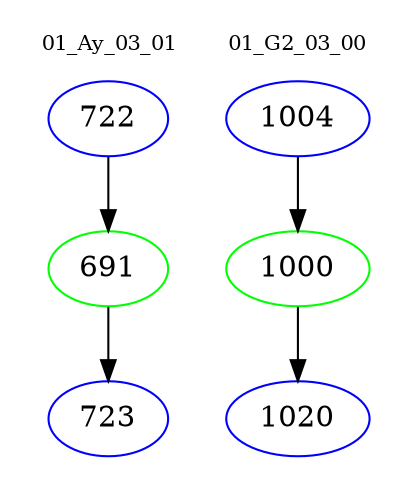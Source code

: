 digraph{
subgraph cluster_0 {
color = white
label = "01_Ay_03_01";
fontsize=10;
T0_722 [label="722", color="blue"]
T0_722 -> T0_691 [color="black"]
T0_691 [label="691", color="green"]
T0_691 -> T0_723 [color="black"]
T0_723 [label="723", color="blue"]
}
subgraph cluster_1 {
color = white
label = "01_G2_03_00";
fontsize=10;
T1_1004 [label="1004", color="blue"]
T1_1004 -> T1_1000 [color="black"]
T1_1000 [label="1000", color="green"]
T1_1000 -> T1_1020 [color="black"]
T1_1020 [label="1020", color="blue"]
}
}
